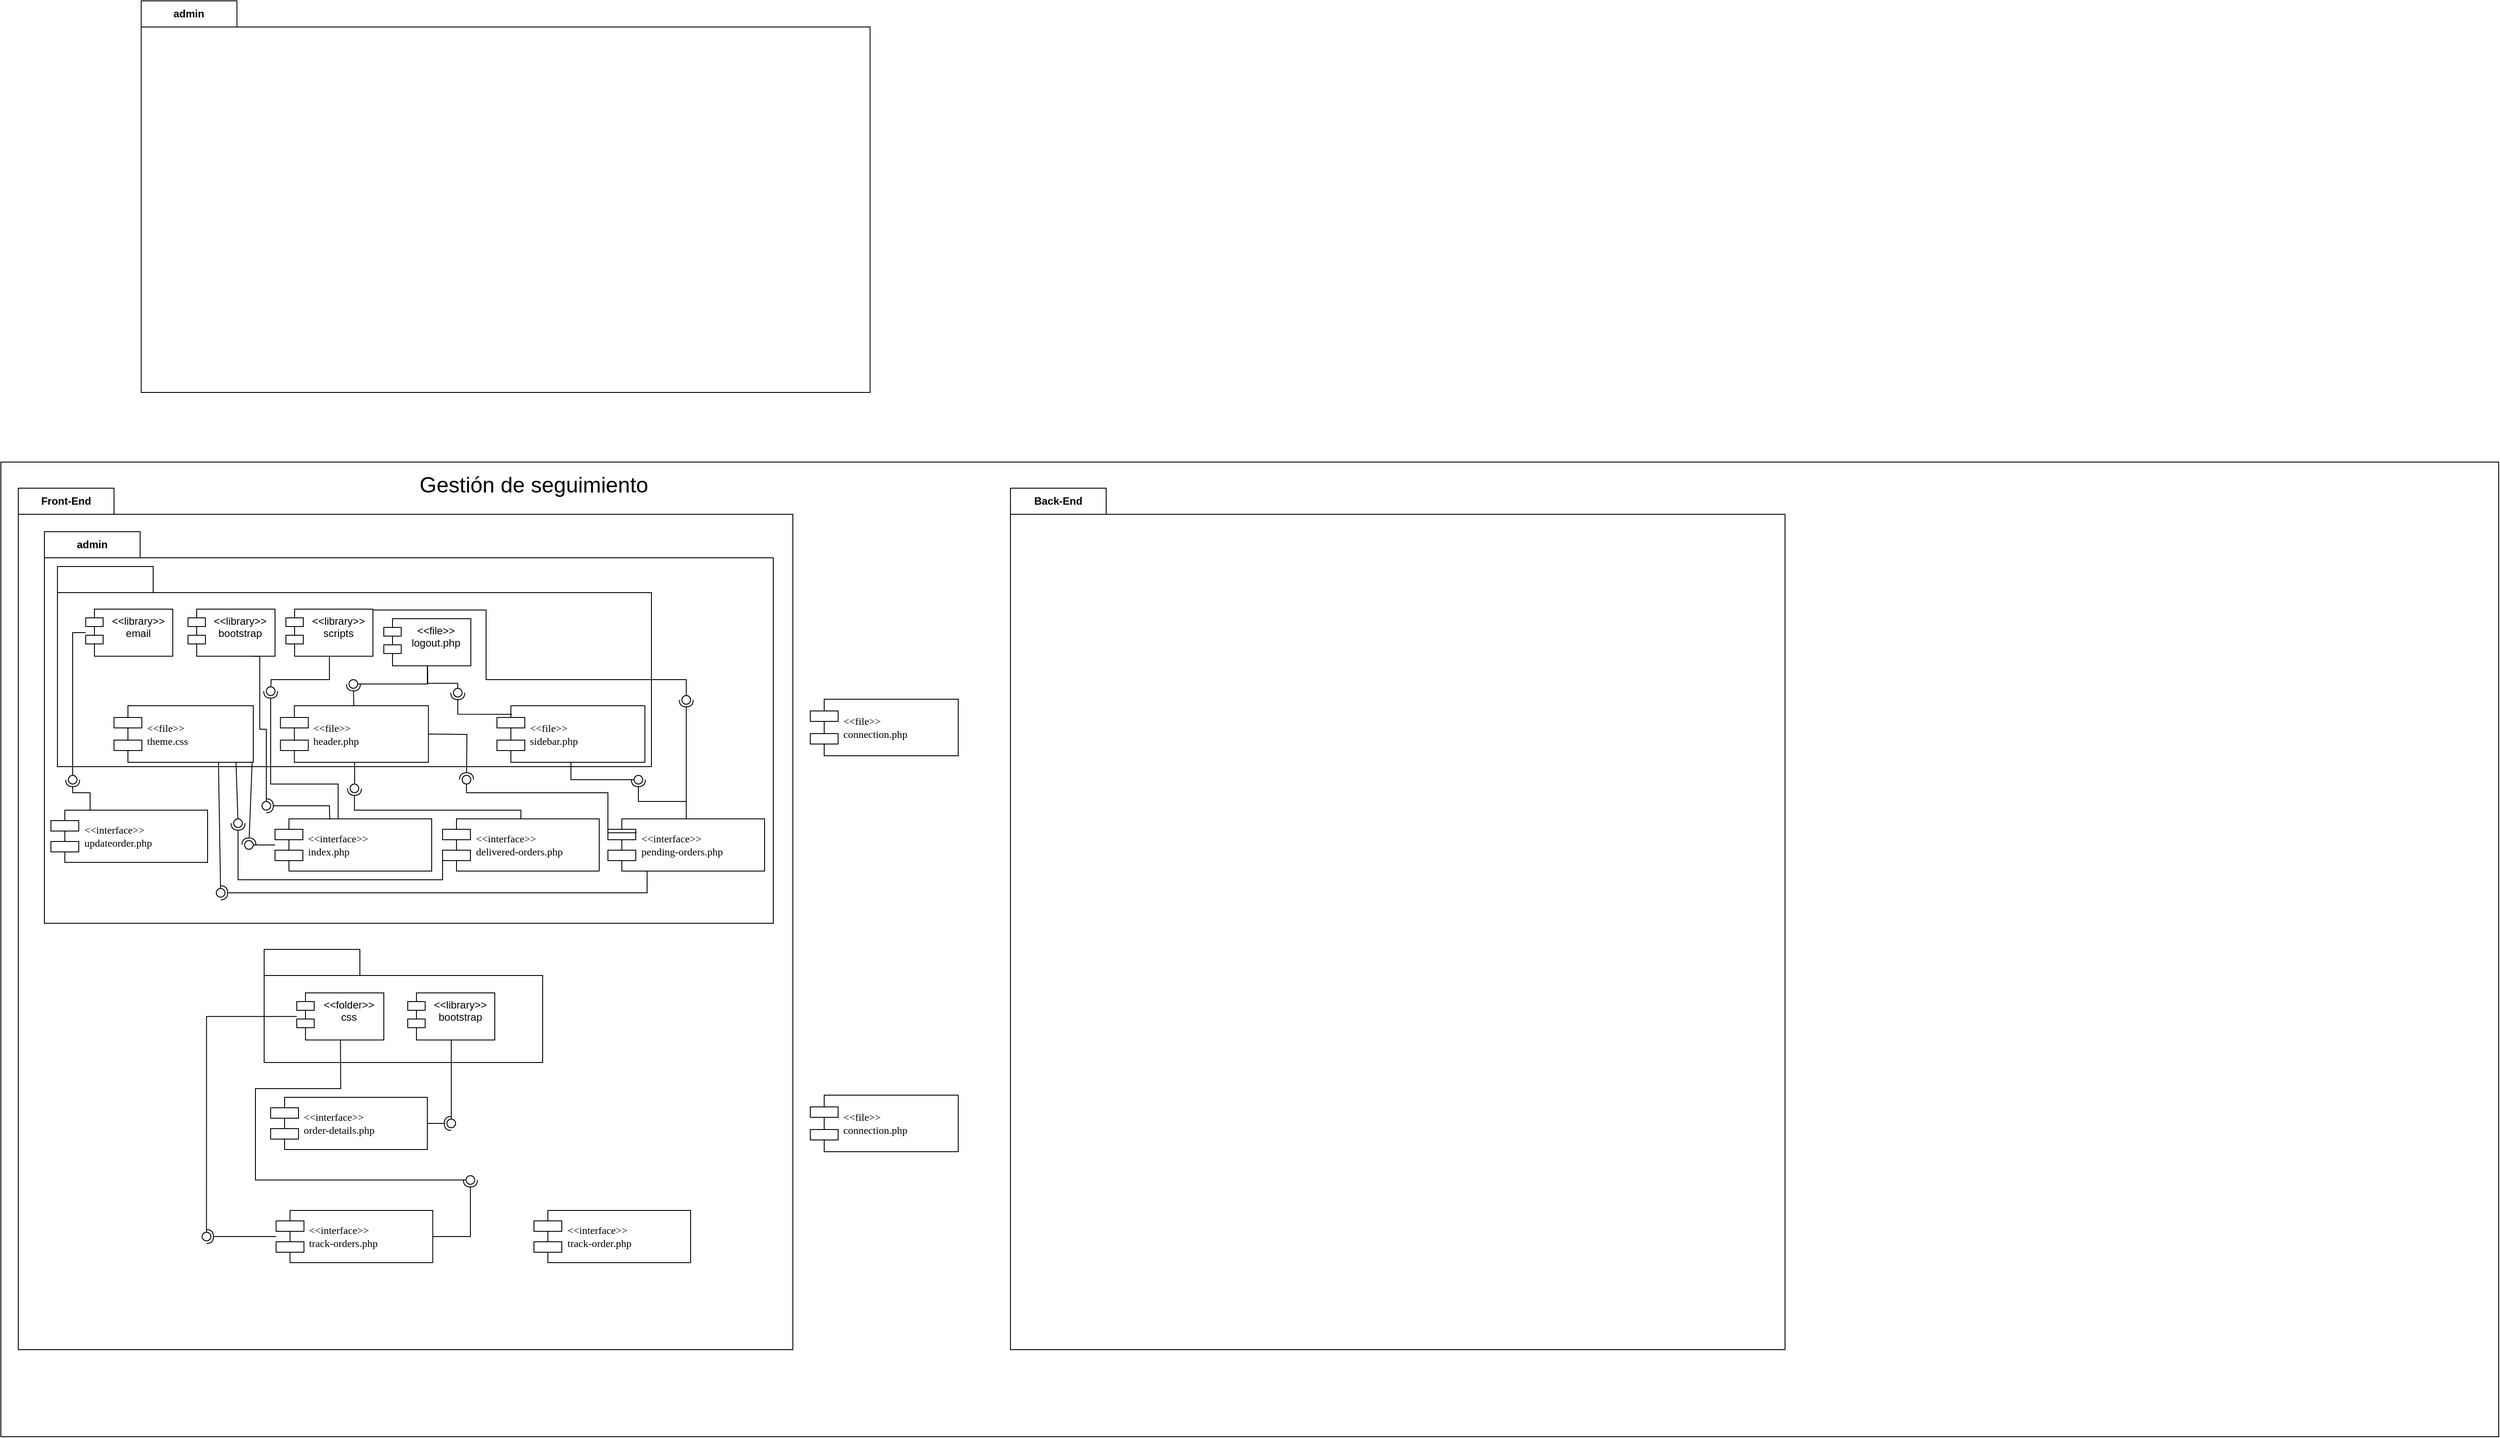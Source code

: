 <mxfile version="22.0.8" type="github">
  <diagram name="Page-1" id="5f0bae14-7c28-e335-631c-24af17079c00">
    <mxGraphModel dx="1452" dy="1787" grid="1" gridSize="10" guides="1" tooltips="1" connect="1" arrows="1" fold="1" page="1" pageScale="1" pageWidth="1100" pageHeight="850" background="none" math="0" shadow="0">
      <root>
        <mxCell id="0" />
        <mxCell id="1" parent="0" />
        <mxCell id="QajAvCTBg06aMJkXzNH2-1" value="" style="rounded=0;whiteSpace=wrap;html=1;movable=1;resizable=1;rotatable=1;deletable=1;editable=1;locked=0;connectable=1;" vertex="1" parent="1">
          <mxGeometry y="-120" width="2870" height="1120" as="geometry" />
        </mxCell>
        <mxCell id="QajAvCTBg06aMJkXzNH2-115" value="Front-End" style="shape=folder;fontStyle=1;tabWidth=110;tabHeight=30;tabPosition=left;html=1;boundedLbl=1;labelInHeader=1;container=0;collapsible=0;whiteSpace=wrap;movable=1;resizable=1;rotatable=1;deletable=1;editable=1;locked=0;connectable=1;" vertex="1" parent="1">
          <mxGeometry x="20" y="-90" width="890" height="990" as="geometry" />
        </mxCell>
        <mxCell id="QajAvCTBg06aMJkXzNH2-2" value="&lt;font style=&quot;font-size: 25px;&quot;&gt;Gestión de seguimiento&lt;/font&gt;" style="text;strokeColor=none;align=center;fillColor=none;html=1;verticalAlign=middle;whiteSpace=wrap;rounded=0;movable=1;resizable=1;rotatable=1;deletable=1;editable=1;locked=0;connectable=1;" vertex="1" parent="1">
          <mxGeometry x="480" y="-110" width="265" height="30" as="geometry" />
        </mxCell>
        <mxCell id="QajAvCTBg06aMJkXzNH2-3" value="" style="html=1;strokeColor=none;resizeWidth=1;resizeHeight=1;fillColor=none;part=1;connectable=1;allowArrows=0;deletable=1;whiteSpace=wrap;movable=1;resizable=1;rotatable=1;editable=1;locked=0;" vertex="1" parent="1">
          <mxGeometry x="42.5" y="-10" width="573.3" height="403.226" as="geometry">
            <mxPoint y="30" as="offset" />
          </mxGeometry>
        </mxCell>
        <mxCell id="QajAvCTBg06aMJkXzNH2-4" value="admin" style="shape=folder;fontStyle=1;tabWidth=110;tabHeight=30;tabPosition=left;html=1;boundedLbl=1;labelInHeader=1;container=0;collapsible=0;whiteSpace=wrap;movable=1;resizable=1;rotatable=1;deletable=1;editable=1;locked=0;connectable=1;" vertex="1" parent="1">
          <mxGeometry x="50" y="-40" width="837.5" height="450" as="geometry" />
        </mxCell>
        <mxCell id="QajAvCTBg06aMJkXzNH2-5" value="" style="shape=folder;fontStyle=1;tabWidth=110;tabHeight=30;tabPosition=left;html=1;boundedLbl=1;labelInHeader=1;container=0;collapsible=0;whiteSpace=wrap;movable=1;resizable=1;rotatable=1;deletable=1;editable=1;locked=0;connectable=1;" vertex="1" parent="1">
          <mxGeometry x="65" width="682.5" height="230" as="geometry" />
        </mxCell>
        <mxCell id="QajAvCTBg06aMJkXzNH2-6" value="&amp;lt;&amp;lt;interface&amp;gt;&amp;gt;&lt;br&gt;delivered-orders.php" style="shape=component;align=left;spacingLeft=36;rounded=0;shadow=0;comic=0;labelBackgroundColor=none;strokeWidth=1;fontFamily=Verdana;fontSize=12;html=1;movable=1;resizable=1;rotatable=1;deletable=1;editable=1;locked=0;connectable=1;" vertex="1" parent="1">
          <mxGeometry x="507.5" y="290" width="180" height="60" as="geometry" />
        </mxCell>
        <mxCell id="QajAvCTBg06aMJkXzNH2-7" value="" style="ellipse;whiteSpace=wrap;html=1;align=center;aspect=fixed;fillColor=none;strokeColor=none;resizable=1;perimeter=centerPerimeter;rotatable=1;allowArrows=0;points=[];outlineConnect=1;movable=1;deletable=1;editable=1;locked=0;connectable=1;" vertex="1" parent="1">
          <mxGeometry x="440" y="280" width="10" height="10" as="geometry" />
        </mxCell>
        <mxCell id="QajAvCTBg06aMJkXzNH2-8" value="&amp;lt;&amp;lt;interface&amp;gt;&amp;gt;&lt;br&gt;index.php" style="shape=component;align=left;spacingLeft=36;rounded=0;shadow=0;comic=0;labelBackgroundColor=none;strokeWidth=1;fontFamily=Verdana;fontSize=12;html=1;movable=1;resizable=1;rotatable=1;deletable=1;editable=1;locked=0;connectable=1;" vertex="1" parent="1">
          <mxGeometry x="315" y="290" width="180" height="60" as="geometry" />
        </mxCell>
        <mxCell id="QajAvCTBg06aMJkXzNH2-10" value="" style="ellipse;whiteSpace=wrap;html=1;align=center;aspect=fixed;fillColor=none;strokeColor=none;resizable=1;perimeter=centerPerimeter;rotatable=1;allowArrows=0;points=[];outlineConnect=1;movable=1;deletable=1;editable=1;locked=0;connectable=1;" vertex="1" parent="1">
          <mxGeometry x="457.5" y="430" width="10" height="10" as="geometry" />
        </mxCell>
        <mxCell id="QajAvCTBg06aMJkXzNH2-14" value="" style="ellipse;whiteSpace=wrap;html=1;align=center;aspect=fixed;fillColor=none;strokeColor=none;resizable=1;perimeter=centerPerimeter;rotatable=1;allowArrows=0;points=[];outlineConnect=1;movable=1;deletable=1;editable=1;locked=0;connectable=1;" vertex="1" parent="1">
          <mxGeometry x="400" y="250" width="10" height="10" as="geometry" />
        </mxCell>
        <mxCell id="QajAvCTBg06aMJkXzNH2-17" value="&amp;lt;&amp;lt;file&amp;gt;&amp;gt;&lt;br&gt;theme.css" style="shape=component;align=left;spacingLeft=36;rounded=0;shadow=0;comic=0;labelBackgroundColor=none;strokeWidth=1;fontFamily=Verdana;fontSize=12;html=1;movable=1;resizable=1;rotatable=1;deletable=1;editable=1;locked=0;connectable=1;" vertex="1" parent="1">
          <mxGeometry x="130" y="160.0" width="160" height="65.018" as="geometry" />
        </mxCell>
        <mxCell id="QajAvCTBg06aMJkXzNH2-20" value="&amp;lt;&amp;lt;library&amp;gt;&amp;gt;&lt;br&gt;email" style="shape=module;align=left;spacingLeft=20;align=center;verticalAlign=top;whiteSpace=wrap;html=1;movable=1;resizable=1;rotatable=1;deletable=1;editable=1;locked=0;connectable=1;" vertex="1" parent="1">
          <mxGeometry x="97.5" y="48.998" width="100" height="54.182" as="geometry" />
        </mxCell>
        <mxCell id="QajAvCTBg06aMJkXzNH2-51" value="&amp;lt;&amp;lt;file&amp;gt;&amp;gt;&lt;br&gt;header.php" style="shape=component;align=left;spacingLeft=36;rounded=0;shadow=0;comic=0;labelBackgroundColor=none;strokeWidth=1;fontFamily=Verdana;fontSize=12;html=1;movable=1;resizable=1;rotatable=1;deletable=1;editable=1;locked=0;connectable=1;" vertex="1" parent="1">
          <mxGeometry x="321.25" y="160.0" width="170" height="65.018" as="geometry" />
        </mxCell>
        <mxCell id="QajAvCTBg06aMJkXzNH2-61" value="" style="ellipse;whiteSpace=wrap;html=1;align=center;aspect=fixed;fillColor=none;strokeColor=none;resizable=1;perimeter=centerPerimeter;rotatable=1;allowArrows=0;points=[];outlineConnect=1;movable=1;deletable=1;editable=1;locked=0;connectable=1;" vertex="1" parent="1">
          <mxGeometry x="582.5" y="138.31" width="10" height="10" as="geometry" />
        </mxCell>
        <mxCell id="QajAvCTBg06aMJkXzNH2-64" value="" style="ellipse;whiteSpace=wrap;html=1;align=center;aspect=fixed;fillColor=none;strokeColor=none;resizable=1;perimeter=centerPerimeter;rotatable=1;allowArrows=0;points=[];outlineConnect=1;movable=1;deletable=1;editable=1;locked=0;connectable=1;" vertex="1" parent="1">
          <mxGeometry x="758.75" y="430" width="10" height="10" as="geometry" />
        </mxCell>
        <mxCell id="QajAvCTBg06aMJkXzNH2-65" value="&amp;lt;&amp;lt;library&amp;gt;&amp;gt;&lt;br&gt;bootstrap" style="shape=module;align=left;spacingLeft=20;align=center;verticalAlign=top;whiteSpace=wrap;html=1;movable=1;resizable=1;rotatable=1;deletable=1;editable=1;locked=0;connectable=1;" vertex="1" parent="1">
          <mxGeometry x="215" y="48.998" width="100" height="54.182" as="geometry" />
        </mxCell>
        <mxCell id="QajAvCTBg06aMJkXzNH2-66" value="&amp;lt;&amp;lt;file&amp;gt;&amp;gt;&lt;br&gt;sidebar.php" style="shape=component;align=left;spacingLeft=36;rounded=0;shadow=0;comic=0;labelBackgroundColor=none;strokeWidth=1;fontFamily=Verdana;fontSize=12;html=1;movable=1;resizable=1;rotatable=1;deletable=1;editable=1;locked=0;connectable=1;" vertex="1" parent="1">
          <mxGeometry x="570" y="160.0" width="170" height="65.018" as="geometry" />
        </mxCell>
        <mxCell id="QajAvCTBg06aMJkXzNH2-68" value="&amp;lt;&amp;lt;file&amp;gt;&amp;gt;&lt;br&gt;connection.php" style="shape=component;align=left;spacingLeft=36;rounded=0;shadow=0;comic=0;labelBackgroundColor=none;strokeWidth=1;fontFamily=Verdana;fontSize=12;html=1;movable=1;resizable=1;rotatable=1;deletable=1;editable=1;locked=0;connectable=1;" vertex="1" parent="1">
          <mxGeometry x="930" y="152.49" width="170" height="65.018" as="geometry" />
        </mxCell>
        <mxCell id="QajAvCTBg06aMJkXzNH2-71" value="&amp;lt;&amp;lt;file&amp;gt;&amp;gt;&lt;br&gt;logout.php" style="shape=module;align=left;spacingLeft=20;align=center;verticalAlign=top;whiteSpace=wrap;html=1;movable=1;resizable=1;rotatable=1;deletable=1;editable=1;locked=0;connectable=1;" vertex="1" parent="1">
          <mxGeometry x="440" y="59.998" width="100" height="54.182" as="geometry" />
        </mxCell>
        <mxCell id="QajAvCTBg06aMJkXzNH2-72" value="&amp;lt;&amp;lt;interface&amp;gt;&amp;gt;&lt;br&gt;pending-orders.php" style="shape=component;align=left;spacingLeft=36;rounded=0;shadow=0;comic=0;labelBackgroundColor=none;strokeWidth=1;fontFamily=Verdana;fontSize=12;html=1;movable=1;resizable=1;rotatable=1;deletable=1;editable=1;locked=0;connectable=1;" vertex="1" parent="1">
          <mxGeometry x="697.5" y="290" width="180" height="60" as="geometry" />
        </mxCell>
        <mxCell id="QajAvCTBg06aMJkXzNH2-73" value="&amp;lt;&amp;lt;interface&amp;gt;&amp;gt;&lt;br&gt;updateorder.php" style="shape=component;align=left;spacingLeft=36;rounded=0;shadow=0;comic=0;labelBackgroundColor=none;strokeWidth=1;fontFamily=Verdana;fontSize=12;html=1;movable=1;resizable=1;rotatable=1;deletable=1;editable=1;locked=0;connectable=1;" vertex="1" parent="1">
          <mxGeometry x="57.5" y="280" width="180" height="60" as="geometry" />
        </mxCell>
        <mxCell id="QajAvCTBg06aMJkXzNH2-74" value="&amp;lt;&amp;lt;library&amp;gt;&amp;gt;&lt;br&gt;scripts" style="shape=module;align=left;spacingLeft=20;align=center;verticalAlign=top;whiteSpace=wrap;html=1;movable=1;resizable=1;rotatable=1;deletable=1;editable=1;locked=0;connectable=1;" vertex="1" parent="1">
          <mxGeometry x="327.5" y="48.998" width="100" height="54.182" as="geometry" />
        </mxCell>
        <mxCell id="QajAvCTBg06aMJkXzNH2-75" value="" style="rounded=0;orthogonalLoop=1;jettySize=auto;html=1;endArrow=halfCircle;endFill=0;endSize=6;strokeWidth=1;sketch=0;exitX=0.349;exitY=0.013;exitDx=0;exitDy=0;exitPerimeter=0;movable=1;resizable=1;rotatable=1;deletable=1;editable=1;locked=0;connectable=1;" edge="1" target="QajAvCTBg06aMJkXzNH2-77" parent="1" source="QajAvCTBg06aMJkXzNH2-8">
          <mxGeometry relative="1" as="geometry">
            <mxPoint x="327.5" y="276" as="sourcePoint" />
            <Array as="points">
              <mxPoint x="377.5" y="275" />
            </Array>
          </mxGeometry>
        </mxCell>
        <mxCell id="QajAvCTBg06aMJkXzNH2-76" value="" style="rounded=0;orthogonalLoop=1;jettySize=auto;html=1;endArrow=oval;endFill=0;sketch=0;sourcePerimeterSpacing=0;targetPerimeterSpacing=0;endSize=10;exitX=0.75;exitY=1;exitDx=0;exitDy=0;edgeStyle=orthogonalEdgeStyle;movable=1;resizable=1;rotatable=1;deletable=1;editable=1;locked=0;connectable=1;" edge="1" target="QajAvCTBg06aMJkXzNH2-77" parent="1" source="QajAvCTBg06aMJkXzNH2-65">
          <mxGeometry relative="1" as="geometry">
            <mxPoint x="287.5" y="276" as="sourcePoint" />
            <Array as="points">
              <mxPoint x="297.5" y="103" />
              <mxPoint x="297.5" y="187" />
              <mxPoint x="305.5" y="187" />
            </Array>
          </mxGeometry>
        </mxCell>
        <mxCell id="QajAvCTBg06aMJkXzNH2-77" value="" style="ellipse;whiteSpace=wrap;html=1;align=center;aspect=fixed;fillColor=none;strokeColor=none;resizable=0;perimeter=centerPerimeter;rotatable=0;allowArrows=0;points=[];outlineConnect=1;" vertex="1" parent="1">
          <mxGeometry x="300" y="270" width="10" height="10" as="geometry" />
        </mxCell>
        <mxCell id="QajAvCTBg06aMJkXzNH2-78" value="" style="rounded=0;orthogonalLoop=1;jettySize=auto;html=1;endArrow=halfCircle;endFill=0;endSize=6;strokeWidth=1;sketch=0;exitX=0.992;exitY=0.996;exitDx=0;exitDy=0;exitPerimeter=0;movable=1;resizable=1;rotatable=1;deletable=1;editable=1;locked=0;connectable=1;" edge="1" target="QajAvCTBg06aMJkXzNH2-80" parent="1" source="QajAvCTBg06aMJkXzNH2-17">
          <mxGeometry relative="1" as="geometry">
            <mxPoint x="290.5" y="360" as="sourcePoint" />
          </mxGeometry>
        </mxCell>
        <mxCell id="QajAvCTBg06aMJkXzNH2-79" value="" style="rounded=0;orthogonalLoop=1;jettySize=auto;html=1;endArrow=oval;endFill=0;sketch=0;sourcePerimeterSpacing=0;targetPerimeterSpacing=0;endSize=10;movable=1;resizable=1;rotatable=1;deletable=1;editable=1;locked=0;connectable=1;" edge="1" target="QajAvCTBg06aMJkXzNH2-80" parent="1" source="QajAvCTBg06aMJkXzNH2-8">
          <mxGeometry relative="1" as="geometry">
            <mxPoint x="250.5" y="360" as="sourcePoint" />
          </mxGeometry>
        </mxCell>
        <mxCell id="QajAvCTBg06aMJkXzNH2-80" value="" style="ellipse;whiteSpace=wrap;html=1;align=center;aspect=fixed;fillColor=none;strokeColor=none;resizable=0;perimeter=centerPerimeter;rotatable=0;allowArrows=0;points=[];outlineConnect=1;" vertex="1" parent="1">
          <mxGeometry x="280" y="315" width="10" height="10" as="geometry" />
        </mxCell>
        <mxCell id="QajAvCTBg06aMJkXzNH2-81" value="" style="rounded=0;orthogonalLoop=1;jettySize=auto;html=1;endArrow=halfCircle;endFill=0;endSize=6;strokeWidth=1;sketch=0;edgeStyle=orthogonalEdgeStyle;movable=1;resizable=1;rotatable=1;deletable=1;editable=1;locked=0;connectable=1;" edge="1" target="QajAvCTBg06aMJkXzNH2-83" parent="1" source="QajAvCTBg06aMJkXzNH2-6">
          <mxGeometry relative="1" as="geometry">
            <mxPoint x="510.5" y="275" as="sourcePoint" />
            <Array as="points">
              <mxPoint x="597.5" y="280" />
              <mxPoint x="406.5" y="280" />
            </Array>
          </mxGeometry>
        </mxCell>
        <mxCell id="QajAvCTBg06aMJkXzNH2-82" value="" style="rounded=0;orthogonalLoop=1;jettySize=auto;html=1;endArrow=oval;endFill=0;sketch=0;sourcePerimeterSpacing=0;targetPerimeterSpacing=0;endSize=10;movable=1;resizable=1;rotatable=1;deletable=1;editable=1;locked=0;connectable=1;" edge="1" target="QajAvCTBg06aMJkXzNH2-83" parent="1" source="QajAvCTBg06aMJkXzNH2-51">
          <mxGeometry relative="1" as="geometry">
            <mxPoint x="470.5" y="275" as="sourcePoint" />
            <Array as="points">
              <mxPoint x="406.5" y="245" />
            </Array>
          </mxGeometry>
        </mxCell>
        <mxCell id="QajAvCTBg06aMJkXzNH2-83" value="" style="ellipse;whiteSpace=wrap;html=1;align=center;aspect=fixed;fillColor=none;strokeColor=none;resizable=1;perimeter=centerPerimeter;rotatable=1;allowArrows=0;points=[];outlineConnect=1;movable=1;deletable=1;editable=1;locked=0;connectable=1;" vertex="1" parent="1">
          <mxGeometry x="401.25" y="250" width="10" height="10" as="geometry" />
        </mxCell>
        <mxCell id="QajAvCTBg06aMJkXzNH2-84" value="" style="rounded=0;orthogonalLoop=1;jettySize=auto;html=1;endArrow=halfCircle;endFill=0;endSize=6;strokeWidth=1;sketch=0;exitX=1;exitY=0.5;exitDx=0;exitDy=0;movable=1;resizable=1;rotatable=1;deletable=1;editable=1;locked=0;connectable=1;" edge="1" target="QajAvCTBg06aMJkXzNH2-86" parent="1" source="QajAvCTBg06aMJkXzNH2-51">
          <mxGeometry relative="1" as="geometry">
            <mxPoint x="652.5" y="351" as="sourcePoint" />
            <Array as="points">
              <mxPoint x="535.5" y="193" />
            </Array>
          </mxGeometry>
        </mxCell>
        <mxCell id="QajAvCTBg06aMJkXzNH2-85" value="" style="rounded=0;orthogonalLoop=1;jettySize=auto;html=1;endArrow=oval;endFill=0;sketch=0;sourcePerimeterSpacing=0;targetPerimeterSpacing=0;endSize=10;edgeStyle=orthogonalEdgeStyle;exitX=0.183;exitY=0.267;exitDx=0;exitDy=0;exitPerimeter=0;movable=1;resizable=1;rotatable=1;deletable=1;editable=1;locked=0;connectable=1;" edge="1" target="QajAvCTBg06aMJkXzNH2-86" parent="1" source="QajAvCTBg06aMJkXzNH2-72">
          <mxGeometry relative="1" as="geometry">
            <mxPoint x="612.5" y="351" as="sourcePoint" />
            <Array as="points">
              <mxPoint x="697.5" y="306" />
              <mxPoint x="697.5" y="260" />
              <mxPoint x="535.5" y="260" />
            </Array>
          </mxGeometry>
        </mxCell>
        <mxCell id="QajAvCTBg06aMJkXzNH2-86" value="" style="ellipse;whiteSpace=wrap;html=1;align=center;aspect=fixed;fillColor=none;strokeColor=none;resizable=0;perimeter=centerPerimeter;rotatable=0;allowArrows=0;points=[];outlineConnect=1;" vertex="1" parent="1">
          <mxGeometry x="530" y="240" width="10" height="10" as="geometry" />
        </mxCell>
        <mxCell id="QajAvCTBg06aMJkXzNH2-87" value="" style="rounded=0;orthogonalLoop=1;jettySize=auto;html=1;endArrow=halfCircle;endFill=0;endSize=6;strokeWidth=1;sketch=0;edgeStyle=orthogonalEdgeStyle;exitX=0.5;exitY=0;exitDx=0;exitDy=0;movable=1;resizable=1;rotatable=1;deletable=1;editable=1;locked=0;connectable=1;" edge="1" target="QajAvCTBg06aMJkXzNH2-89" parent="1" source="QajAvCTBg06aMJkXzNH2-72">
          <mxGeometry relative="1" as="geometry">
            <mxPoint x="760.5" y="360" as="sourcePoint" />
          </mxGeometry>
        </mxCell>
        <mxCell id="QajAvCTBg06aMJkXzNH2-88" value="" style="rounded=0;orthogonalLoop=1;jettySize=auto;html=1;endArrow=oval;endFill=0;sketch=0;sourcePerimeterSpacing=0;targetPerimeterSpacing=0;endSize=10;edgeStyle=orthogonalEdgeStyle;movable=1;resizable=1;rotatable=1;deletable=1;editable=1;locked=0;connectable=1;" edge="1" target="QajAvCTBg06aMJkXzNH2-89" parent="1" source="QajAvCTBg06aMJkXzNH2-66">
          <mxGeometry relative="1" as="geometry">
            <mxPoint x="720.5" y="360" as="sourcePoint" />
          </mxGeometry>
        </mxCell>
        <mxCell id="QajAvCTBg06aMJkXzNH2-89" value="" style="ellipse;whiteSpace=wrap;html=1;align=center;aspect=fixed;fillColor=none;strokeColor=none;resizable=0;perimeter=centerPerimeter;rotatable=0;allowArrows=0;points=[];outlineConnect=1;" vertex="1" parent="1">
          <mxGeometry x="727.5" y="240" width="10" height="10" as="geometry" />
        </mxCell>
        <mxCell id="QajAvCTBg06aMJkXzNH2-90" value="" style="rounded=0;orthogonalLoop=1;jettySize=auto;html=1;endArrow=halfCircle;endFill=0;endSize=6;strokeWidth=1;sketch=0;exitX=0;exitY=0.7;exitDx=0;exitDy=0;movable=1;resizable=1;rotatable=1;deletable=1;editable=1;locked=0;connectable=1;" edge="1" target="QajAvCTBg06aMJkXzNH2-92" parent="1" source="QajAvCTBg06aMJkXzNH2-6">
          <mxGeometry relative="1" as="geometry">
            <mxPoint x="287.5" y="385" as="sourcePoint" />
            <Array as="points">
              <mxPoint x="507.5" y="360" />
              <mxPoint x="272.5" y="360" />
            </Array>
          </mxGeometry>
        </mxCell>
        <mxCell id="QajAvCTBg06aMJkXzNH2-91" value="" style="rounded=0;orthogonalLoop=1;jettySize=auto;html=1;endArrow=oval;endFill=0;sketch=0;sourcePerimeterSpacing=0;targetPerimeterSpacing=0;endSize=10;exitX=0.876;exitY=0.996;exitDx=0;exitDy=0;exitPerimeter=0;movable=1;resizable=1;rotatable=1;deletable=1;editable=1;locked=0;connectable=1;" edge="1" target="QajAvCTBg06aMJkXzNH2-92" parent="1" source="QajAvCTBg06aMJkXzNH2-17">
          <mxGeometry relative="1" as="geometry">
            <mxPoint x="247.5" y="385" as="sourcePoint" />
          </mxGeometry>
        </mxCell>
        <mxCell id="QajAvCTBg06aMJkXzNH2-92" value="" style="ellipse;whiteSpace=wrap;html=1;align=center;aspect=fixed;fillColor=none;strokeColor=none;resizable=1;perimeter=centerPerimeter;rotatable=1;allowArrows=0;points=[];outlineConnect=1;movable=1;deletable=1;editable=1;locked=0;connectable=1;" vertex="1" parent="1">
          <mxGeometry x="267.5" y="290" width="10" height="10" as="geometry" />
        </mxCell>
        <mxCell id="QajAvCTBg06aMJkXzNH2-93" value="" style="rounded=0;orthogonalLoop=1;jettySize=auto;html=1;endArrow=halfCircle;endFill=0;endSize=6;strokeWidth=1;sketch=0;exitX=0.25;exitY=1;exitDx=0;exitDy=0;movable=1;resizable=1;rotatable=1;deletable=1;editable=1;locked=0;connectable=1;" edge="1" target="QajAvCTBg06aMJkXzNH2-95" parent="1" source="QajAvCTBg06aMJkXzNH2-72">
          <mxGeometry relative="1" as="geometry">
            <mxPoint x="290.5" y="426" as="sourcePoint" />
            <Array as="points">
              <mxPoint x="742.5" y="375" />
            </Array>
          </mxGeometry>
        </mxCell>
        <mxCell id="QajAvCTBg06aMJkXzNH2-94" value="" style="rounded=0;orthogonalLoop=1;jettySize=auto;html=1;endArrow=oval;endFill=0;sketch=0;sourcePerimeterSpacing=0;targetPerimeterSpacing=0;endSize=10;exitX=0.75;exitY=1;exitDx=0;exitDy=0;movable=1;resizable=1;rotatable=1;deletable=1;editable=1;locked=0;connectable=1;" edge="1" target="QajAvCTBg06aMJkXzNH2-95" parent="1" source="QajAvCTBg06aMJkXzNH2-17">
          <mxGeometry relative="1" as="geometry">
            <mxPoint x="250.5" y="426" as="sourcePoint" />
          </mxGeometry>
        </mxCell>
        <mxCell id="QajAvCTBg06aMJkXzNH2-95" value="" style="ellipse;whiteSpace=wrap;html=1;align=center;aspect=fixed;fillColor=none;strokeColor=none;resizable=0;perimeter=centerPerimeter;rotatable=0;allowArrows=0;points=[];outlineConnect=1;" vertex="1" parent="1">
          <mxGeometry x="247.5" y="370" width="10" height="10" as="geometry" />
        </mxCell>
        <mxCell id="QajAvCTBg06aMJkXzNH2-96" value="" style="rounded=0;orthogonalLoop=1;jettySize=auto;html=1;endArrow=halfCircle;endFill=0;endSize=6;strokeWidth=1;sketch=0;exitX=0.25;exitY=0;exitDx=0;exitDy=0;edgeStyle=orthogonalEdgeStyle;movable=1;resizable=1;rotatable=1;deletable=1;editable=1;locked=0;connectable=1;" edge="1" target="QajAvCTBg06aMJkXzNH2-98" parent="1" source="QajAvCTBg06aMJkXzNH2-73">
          <mxGeometry relative="1" as="geometry">
            <mxPoint x="127.5" y="265" as="sourcePoint" />
          </mxGeometry>
        </mxCell>
        <mxCell id="QajAvCTBg06aMJkXzNH2-97" value="" style="rounded=0;orthogonalLoop=1;jettySize=auto;html=1;endArrow=oval;endFill=0;sketch=0;sourcePerimeterSpacing=0;targetPerimeterSpacing=0;endSize=10;movable=1;resizable=1;rotatable=1;deletable=1;editable=1;locked=0;connectable=1;" edge="1" target="QajAvCTBg06aMJkXzNH2-98" parent="1" source="QajAvCTBg06aMJkXzNH2-20">
          <mxGeometry relative="1" as="geometry">
            <mxPoint x="87.5" y="265" as="sourcePoint" />
            <Array as="points">
              <mxPoint x="82.5" y="76" />
            </Array>
          </mxGeometry>
        </mxCell>
        <mxCell id="QajAvCTBg06aMJkXzNH2-98" value="" style="ellipse;whiteSpace=wrap;html=1;align=center;aspect=fixed;fillColor=none;strokeColor=none;resizable=0;perimeter=centerPerimeter;rotatable=0;allowArrows=0;points=[];outlineConnect=1;" vertex="1" parent="1">
          <mxGeometry x="77.5" y="240" width="10" height="10" as="geometry" />
        </mxCell>
        <mxCell id="QajAvCTBg06aMJkXzNH2-99" value="" style="rounded=0;orthogonalLoop=1;jettySize=auto;html=1;endArrow=halfCircle;endFill=0;endSize=6;strokeWidth=1;sketch=0;movable=1;resizable=1;rotatable=1;deletable=1;editable=1;locked=0;connectable=1;" edge="1" target="QajAvCTBg06aMJkXzNH2-101" parent="1" source="QajAvCTBg06aMJkXzNH2-72">
          <mxGeometry relative="1" as="geometry">
            <mxPoint x="426.5" y="143" as="sourcePoint" />
          </mxGeometry>
        </mxCell>
        <mxCell id="QajAvCTBg06aMJkXzNH2-100" value="" style="rounded=0;orthogonalLoop=1;jettySize=auto;html=1;endArrow=oval;endFill=0;sketch=0;sourcePerimeterSpacing=0;targetPerimeterSpacing=0;endSize=10;edgeStyle=orthogonalEdgeStyle;exitX=1;exitY=0.5;exitDx=0;exitDy=0;movable=1;resizable=1;rotatable=1;deletable=1;editable=1;locked=0;connectable=1;" edge="1" target="QajAvCTBg06aMJkXzNH2-101" parent="1" source="QajAvCTBg06aMJkXzNH2-74">
          <mxGeometry relative="1" as="geometry">
            <mxPoint x="386.5" y="143" as="sourcePoint" />
            <Array as="points">
              <mxPoint x="427.5" y="50" />
              <mxPoint x="557.5" y="50" />
              <mxPoint x="557.5" y="130" />
              <mxPoint x="787.5" y="130" />
            </Array>
          </mxGeometry>
        </mxCell>
        <mxCell id="QajAvCTBg06aMJkXzNH2-101" value="" style="ellipse;whiteSpace=wrap;html=1;align=center;aspect=fixed;fillColor=none;strokeColor=none;resizable=0;perimeter=centerPerimeter;rotatable=0;allowArrows=0;points=[];outlineConnect=1;" vertex="1" parent="1">
          <mxGeometry x="782.5" y="148.31" width="10" height="10" as="geometry" />
        </mxCell>
        <mxCell id="QajAvCTBg06aMJkXzNH2-102" value="" style="rounded=0;orthogonalLoop=1;jettySize=auto;html=1;endArrow=halfCircle;endFill=0;endSize=6;strokeWidth=1;sketch=0;edgeStyle=orthogonalEdgeStyle;movable=1;resizable=1;rotatable=1;deletable=1;editable=1;locked=0;connectable=1;" edge="1" target="QajAvCTBg06aMJkXzNH2-104" parent="1" source="QajAvCTBg06aMJkXzNH2-8">
          <mxGeometry relative="1" as="geometry">
            <mxPoint x="377.5" y="143" as="sourcePoint" />
            <Array as="points">
              <mxPoint x="387.5" y="250" />
              <mxPoint x="310.5" y="250" />
            </Array>
          </mxGeometry>
        </mxCell>
        <mxCell id="QajAvCTBg06aMJkXzNH2-103" value="" style="rounded=0;orthogonalLoop=1;jettySize=auto;html=1;endArrow=oval;endFill=0;sketch=0;sourcePerimeterSpacing=0;targetPerimeterSpacing=0;endSize=10;movable=1;resizable=1;rotatable=1;deletable=1;editable=1;locked=0;connectable=1;" edge="1" target="QajAvCTBg06aMJkXzNH2-104" parent="1" source="QajAvCTBg06aMJkXzNH2-74">
          <mxGeometry relative="1" as="geometry">
            <mxPoint x="337.5" y="143" as="sourcePoint" />
            <Array as="points">
              <mxPoint x="377.5" y="130" />
              <mxPoint x="310.5" y="130" />
            </Array>
          </mxGeometry>
        </mxCell>
        <mxCell id="QajAvCTBg06aMJkXzNH2-104" value="" style="ellipse;whiteSpace=wrap;html=1;align=center;aspect=fixed;fillColor=none;strokeColor=none;resizable=0;perimeter=centerPerimeter;rotatable=0;allowArrows=0;points=[];outlineConnect=1;" vertex="1" parent="1">
          <mxGeometry x="305" y="138.31" width="10" height="10" as="geometry" />
        </mxCell>
        <mxCell id="QajAvCTBg06aMJkXzNH2-105" value="" style="rounded=0;orthogonalLoop=1;jettySize=auto;html=1;endArrow=halfCircle;endFill=0;endSize=6;strokeWidth=1;sketch=0;movable=1;resizable=1;rotatable=1;deletable=1;editable=1;locked=0;connectable=1;" edge="1" target="QajAvCTBg06aMJkXzNH2-107" parent="1" source="QajAvCTBg06aMJkXzNH2-51">
          <mxGeometry relative="1" as="geometry">
            <mxPoint x="510.5" y="143" as="sourcePoint" />
          </mxGeometry>
        </mxCell>
        <mxCell id="QajAvCTBg06aMJkXzNH2-106" value="" style="rounded=0;orthogonalLoop=1;jettySize=auto;html=1;endArrow=oval;endFill=0;sketch=0;sourcePerimeterSpacing=0;targetPerimeterSpacing=0;endSize=10;movable=1;resizable=1;rotatable=1;deletable=1;editable=1;locked=0;connectable=1;" edge="1" target="QajAvCTBg06aMJkXzNH2-107" parent="1" source="QajAvCTBg06aMJkXzNH2-71">
          <mxGeometry relative="1" as="geometry">
            <mxPoint x="470.5" y="143" as="sourcePoint" />
            <Array as="points">
              <mxPoint x="490.5" y="135" />
            </Array>
          </mxGeometry>
        </mxCell>
        <mxCell id="QajAvCTBg06aMJkXzNH2-107" value="" style="ellipse;whiteSpace=wrap;html=1;align=center;aspect=fixed;fillColor=none;strokeColor=none;resizable=0;perimeter=centerPerimeter;rotatable=0;allowArrows=0;points=[];outlineConnect=1;" vertex="1" parent="1">
          <mxGeometry x="400" y="130" width="10" height="10" as="geometry" />
        </mxCell>
        <mxCell id="QajAvCTBg06aMJkXzNH2-108" value="" style="rounded=0;orthogonalLoop=1;jettySize=auto;html=1;endArrow=halfCircle;endFill=0;endSize=6;strokeWidth=1;sketch=0;edgeStyle=orthogonalEdgeStyle;exitX=0.102;exitY=0.151;exitDx=0;exitDy=0;exitPerimeter=0;movable=1;resizable=1;rotatable=1;deletable=1;editable=1;locked=0;connectable=1;" edge="1" target="QajAvCTBg06aMJkXzNH2-110" parent="1" source="QajAvCTBg06aMJkXzNH2-66">
          <mxGeometry relative="1" as="geometry">
            <mxPoint x="557.5" y="163" as="sourcePoint" />
            <Array as="points">
              <mxPoint x="525.5" y="170" />
            </Array>
          </mxGeometry>
        </mxCell>
        <mxCell id="QajAvCTBg06aMJkXzNH2-109" value="" style="rounded=0;orthogonalLoop=1;jettySize=auto;html=1;endArrow=oval;endFill=0;sketch=0;sourcePerimeterSpacing=0;targetPerimeterSpacing=0;endSize=10;edgeStyle=orthogonalEdgeStyle;movable=1;resizable=1;rotatable=1;deletable=1;editable=1;locked=0;connectable=1;" edge="1" target="QajAvCTBg06aMJkXzNH2-110" parent="1" source="QajAvCTBg06aMJkXzNH2-71">
          <mxGeometry relative="1" as="geometry">
            <mxPoint x="517.5" y="163" as="sourcePoint" />
          </mxGeometry>
        </mxCell>
        <mxCell id="QajAvCTBg06aMJkXzNH2-110" value="" style="ellipse;whiteSpace=wrap;html=1;align=center;aspect=fixed;fillColor=none;strokeColor=none;resizable=0;perimeter=centerPerimeter;rotatable=0;allowArrows=0;points=[];outlineConnect=1;" vertex="1" parent="1">
          <mxGeometry x="520" y="140" width="10" height="10" as="geometry" />
        </mxCell>
        <mxCell id="QajAvCTBg06aMJkXzNH2-111" value="admin" style="shape=folder;fontStyle=1;tabWidth=110;tabHeight=30;tabPosition=left;html=1;boundedLbl=1;labelInHeader=1;container=0;collapsible=0;whiteSpace=wrap;movable=1;resizable=1;rotatable=1;deletable=1;editable=1;locked=0;connectable=1;" vertex="1" parent="1">
          <mxGeometry x="161.25" y="-650" width="837.5" height="450" as="geometry" />
        </mxCell>
        <mxCell id="QajAvCTBg06aMJkXzNH2-122" value="" style="ellipse;whiteSpace=wrap;html=1;align=center;aspect=fixed;fillColor=none;strokeColor=none;resizable=1;perimeter=centerPerimeter;rotatable=1;allowArrows=0;points=[];outlineConnect=1;movable=1;deletable=1;editable=1;locked=0;connectable=1;" vertex="1" parent="1">
          <mxGeometry x="205" y="900" width="10" height="10" as="geometry" />
        </mxCell>
        <mxCell id="QajAvCTBg06aMJkXzNH2-128" value="" style="ellipse;whiteSpace=wrap;html=1;align=center;aspect=fixed;fillColor=none;strokeColor=none;resizable=1;perimeter=centerPerimeter;rotatable=1;allowArrows=0;points=[];outlineConnect=1;movable=1;deletable=1;editable=1;locked=0;connectable=1;" vertex="1" parent="1">
          <mxGeometry x="627.5" y="900" width="10" height="10" as="geometry" />
        </mxCell>
        <mxCell id="QajAvCTBg06aMJkXzNH2-171" value="" style="shape=folder;fontStyle=1;tabWidth=110;tabHeight=30;tabPosition=left;html=1;boundedLbl=1;labelInHeader=1;container=0;collapsible=0;whiteSpace=wrap;movable=1;resizable=1;rotatable=1;deletable=1;editable=1;locked=0;connectable=1;" vertex="1" parent="1">
          <mxGeometry x="302.5" y="440" width="320" height="130" as="geometry" />
        </mxCell>
        <mxCell id="QajAvCTBg06aMJkXzNH2-172" value="&amp;lt;&amp;lt;folder&amp;gt;&amp;gt;&lt;br&gt;css" style="shape=module;align=left;spacingLeft=20;align=center;verticalAlign=top;whiteSpace=wrap;html=1;movable=1;resizable=1;rotatable=1;deletable=1;editable=1;locked=0;connectable=1;" vertex="1" parent="1">
          <mxGeometry x="340" y="489.998" width="100" height="54.182" as="geometry" />
        </mxCell>
        <mxCell id="QajAvCTBg06aMJkXzNH2-173" value="&amp;lt;&amp;lt;library&amp;gt;&amp;gt;&lt;br&gt;bootstrap" style="shape=module;align=left;spacingLeft=20;align=center;verticalAlign=top;whiteSpace=wrap;html=1;movable=1;resizable=1;rotatable=1;deletable=1;editable=1;locked=0;connectable=1;" vertex="1" parent="1">
          <mxGeometry x="467.5" y="489.998" width="100" height="54.182" as="geometry" />
        </mxCell>
        <mxCell id="QajAvCTBg06aMJkXzNH2-174" value="&amp;lt;&amp;lt;file&amp;gt;&amp;gt;&lt;br&gt;connection.php" style="shape=component;align=left;spacingLeft=36;rounded=0;shadow=0;comic=0;labelBackgroundColor=none;strokeWidth=1;fontFamily=Verdana;fontSize=12;html=1;movable=1;resizable=1;rotatable=1;deletable=1;editable=1;locked=0;connectable=1;" vertex="1" parent="1">
          <mxGeometry x="930" y="607.49" width="170" height="65.018" as="geometry" />
        </mxCell>
        <mxCell id="QajAvCTBg06aMJkXzNH2-175" value="&amp;lt;&amp;lt;interface&amp;gt;&amp;gt;&lt;br&gt;order-details.php" style="shape=component;align=left;spacingLeft=36;rounded=0;shadow=0;comic=0;labelBackgroundColor=none;strokeWidth=1;fontFamily=Verdana;fontSize=12;html=1;movable=1;resizable=1;rotatable=1;deletable=1;editable=1;locked=0;connectable=1;" vertex="1" parent="1">
          <mxGeometry x="310" y="610" width="180" height="60" as="geometry" />
        </mxCell>
        <mxCell id="QajAvCTBg06aMJkXzNH2-176" value="&amp;lt;&amp;lt;interface&amp;gt;&amp;gt;&lt;br&gt;track-order.php" style="shape=component;align=left;spacingLeft=36;rounded=0;shadow=0;comic=0;labelBackgroundColor=none;strokeWidth=1;fontFamily=Verdana;fontSize=12;html=1;movable=1;resizable=1;rotatable=1;deletable=1;editable=1;locked=0;connectable=1;" vertex="1" parent="1">
          <mxGeometry x="612.5" y="740" width="180" height="60" as="geometry" />
        </mxCell>
        <mxCell id="QajAvCTBg06aMJkXzNH2-177" value="&amp;lt;&amp;lt;interface&amp;gt;&amp;gt;&lt;br&gt;track-orders.php" style="shape=component;align=left;spacingLeft=36;rounded=0;shadow=0;comic=0;labelBackgroundColor=none;strokeWidth=1;fontFamily=Verdana;fontSize=12;html=1;movable=1;resizable=1;rotatable=1;deletable=1;editable=1;locked=0;connectable=1;" vertex="1" parent="1">
          <mxGeometry x="316.25" y="740" width="180" height="60" as="geometry" />
        </mxCell>
        <mxCell id="QajAvCTBg06aMJkXzNH2-178" value="" style="rounded=0;orthogonalLoop=1;jettySize=auto;html=1;endArrow=halfCircle;endFill=0;endSize=6;strokeWidth=1;sketch=0;" edge="1" target="QajAvCTBg06aMJkXzNH2-180" parent="1" source="QajAvCTBg06aMJkXzNH2-175">
          <mxGeometry relative="1" as="geometry">
            <mxPoint x="717.5" y="517" as="sourcePoint" />
          </mxGeometry>
        </mxCell>
        <mxCell id="QajAvCTBg06aMJkXzNH2-179" value="" style="rounded=0;orthogonalLoop=1;jettySize=auto;html=1;endArrow=oval;endFill=0;sketch=0;sourcePerimeterSpacing=0;targetPerimeterSpacing=0;endSize=10;" edge="1" target="QajAvCTBg06aMJkXzNH2-180" parent="1" source="QajAvCTBg06aMJkXzNH2-173">
          <mxGeometry relative="1" as="geometry">
            <mxPoint x="677.5" y="517" as="sourcePoint" />
          </mxGeometry>
        </mxCell>
        <mxCell id="QajAvCTBg06aMJkXzNH2-180" value="" style="ellipse;whiteSpace=wrap;html=1;align=center;aspect=fixed;fillColor=none;strokeColor=none;resizable=0;perimeter=centerPerimeter;rotatable=0;allowArrows=0;points=[];outlineConnect=1;" vertex="1" parent="1">
          <mxGeometry x="512.5" y="635" width="10" height="10" as="geometry" />
        </mxCell>
        <mxCell id="QajAvCTBg06aMJkXzNH2-183" value="" style="ellipse;whiteSpace=wrap;html=1;align=center;aspect=fixed;fillColor=none;strokeColor=none;resizable=0;perimeter=centerPerimeter;rotatable=0;allowArrows=0;points=[];outlineConnect=1;" vertex="1" parent="1">
          <mxGeometry x="627.5" y="512.09" width="10" height="10" as="geometry" />
        </mxCell>
        <mxCell id="QajAvCTBg06aMJkXzNH2-184" value="" style="rounded=0;orthogonalLoop=1;jettySize=auto;html=1;endArrow=halfCircle;endFill=0;endSize=6;strokeWidth=1;sketch=0;edgeStyle=orthogonalEdgeStyle;" edge="1" target="QajAvCTBg06aMJkXzNH2-186" parent="1" source="QajAvCTBg06aMJkXzNH2-177">
          <mxGeometry relative="1" as="geometry">
            <mxPoint x="637.5" y="725" as="sourcePoint" />
          </mxGeometry>
        </mxCell>
        <mxCell id="QajAvCTBg06aMJkXzNH2-185" value="" style="rounded=0;orthogonalLoop=1;jettySize=auto;html=1;endArrow=oval;endFill=0;sketch=0;sourcePerimeterSpacing=0;targetPerimeterSpacing=0;endSize=10;edgeStyle=orthogonalEdgeStyle;" edge="1" target="QajAvCTBg06aMJkXzNH2-186" parent="1" source="QajAvCTBg06aMJkXzNH2-172">
          <mxGeometry relative="1" as="geometry">
            <mxPoint x="597.5" y="725" as="sourcePoint" />
          </mxGeometry>
        </mxCell>
        <mxCell id="QajAvCTBg06aMJkXzNH2-186" value="" style="ellipse;whiteSpace=wrap;html=1;align=center;aspect=fixed;fillColor=none;strokeColor=none;resizable=0;perimeter=centerPerimeter;rotatable=0;allowArrows=0;points=[];outlineConnect=1;" vertex="1" parent="1">
          <mxGeometry x="231.25" y="765" width="10" height="10" as="geometry" />
        </mxCell>
        <mxCell id="QajAvCTBg06aMJkXzNH2-187" value="" style="rounded=0;orthogonalLoop=1;jettySize=auto;html=1;endArrow=halfCircle;endFill=0;endSize=6;strokeWidth=1;sketch=0;edgeStyle=orthogonalEdgeStyle;" edge="1" target="QajAvCTBg06aMJkXzNH2-189" parent="1" source="QajAvCTBg06aMJkXzNH2-177">
          <mxGeometry relative="1" as="geometry">
            <mxPoint x="559.5" y="705" as="sourcePoint" />
          </mxGeometry>
        </mxCell>
        <mxCell id="QajAvCTBg06aMJkXzNH2-188" value="" style="rounded=0;orthogonalLoop=1;jettySize=auto;html=1;endArrow=oval;endFill=0;sketch=0;sourcePerimeterSpacing=0;targetPerimeterSpacing=0;endSize=10;" edge="1" target="QajAvCTBg06aMJkXzNH2-189" parent="1" source="QajAvCTBg06aMJkXzNH2-172">
          <mxGeometry relative="1" as="geometry">
            <mxPoint x="519.5" y="705" as="sourcePoint" />
            <Array as="points">
              <mxPoint x="390.5" y="600" />
              <mxPoint x="292.5" y="600" />
              <mxPoint x="292.5" y="705" />
            </Array>
          </mxGeometry>
        </mxCell>
        <mxCell id="QajAvCTBg06aMJkXzNH2-189" value="" style="ellipse;whiteSpace=wrap;html=1;align=center;aspect=fixed;fillColor=none;strokeColor=none;resizable=0;perimeter=centerPerimeter;rotatable=0;allowArrows=0;points=[];outlineConnect=1;" vertex="1" parent="1">
          <mxGeometry x="534.5" y="700" width="10" height="10" as="geometry" />
        </mxCell>
        <mxCell id="QajAvCTBg06aMJkXzNH2-190" value="Back-End" style="shape=folder;fontStyle=1;tabWidth=110;tabHeight=30;tabPosition=left;html=1;boundedLbl=1;labelInHeader=1;container=0;collapsible=0;whiteSpace=wrap;movable=1;resizable=1;rotatable=1;deletable=1;editable=1;locked=0;connectable=1;" vertex="1" parent="1">
          <mxGeometry x="1160" y="-90" width="890" height="990" as="geometry" />
        </mxCell>
      </root>
    </mxGraphModel>
  </diagram>
</mxfile>
